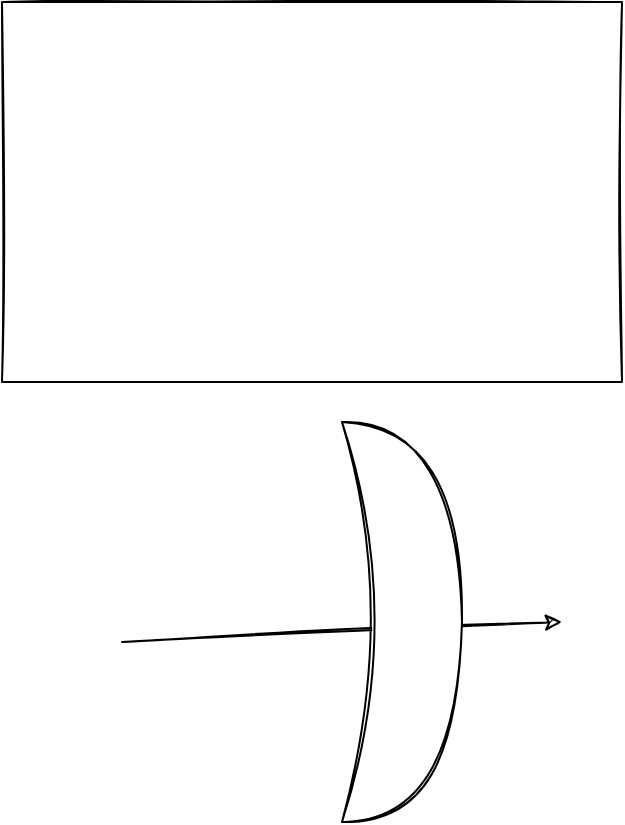 <mxfile version="20.2.8" type="github">
  <diagram id="X8UpvGL8UhNyPuAn8t3-" name="第 1 页">
    <mxGraphModel dx="1426" dy="769" grid="1" gridSize="10" guides="1" tooltips="1" connect="1" arrows="1" fold="1" page="1" pageScale="1" pageWidth="827" pageHeight="1169" math="0" shadow="0">
      <root>
        <mxCell id="0" />
        <mxCell id="1" parent="0" />
        <mxCell id="f4iBLd5RIIe-QOyzxAOE-3" value="" style="endArrow=classic;html=1;rounded=0;sketch=1;" edge="1" parent="1">
          <mxGeometry relative="1" as="geometry">
            <mxPoint x="110" y="480" as="sourcePoint" />
            <mxPoint x="330" y="470" as="targetPoint" />
          </mxGeometry>
        </mxCell>
        <mxCell id="f4iBLd5RIIe-QOyzxAOE-5" value="" style="shape=xor;whiteSpace=wrap;html=1;sketch=1;" vertex="1" parent="1">
          <mxGeometry x="220" y="370" width="60" height="200" as="geometry" />
        </mxCell>
        <mxCell id="f4iBLd5RIIe-QOyzxAOE-6" value="" style="whiteSpace=wrap;html=1;sketch=1;" vertex="1" parent="1">
          <mxGeometry x="50" y="160" width="310" height="190" as="geometry" />
        </mxCell>
      </root>
    </mxGraphModel>
  </diagram>
</mxfile>
